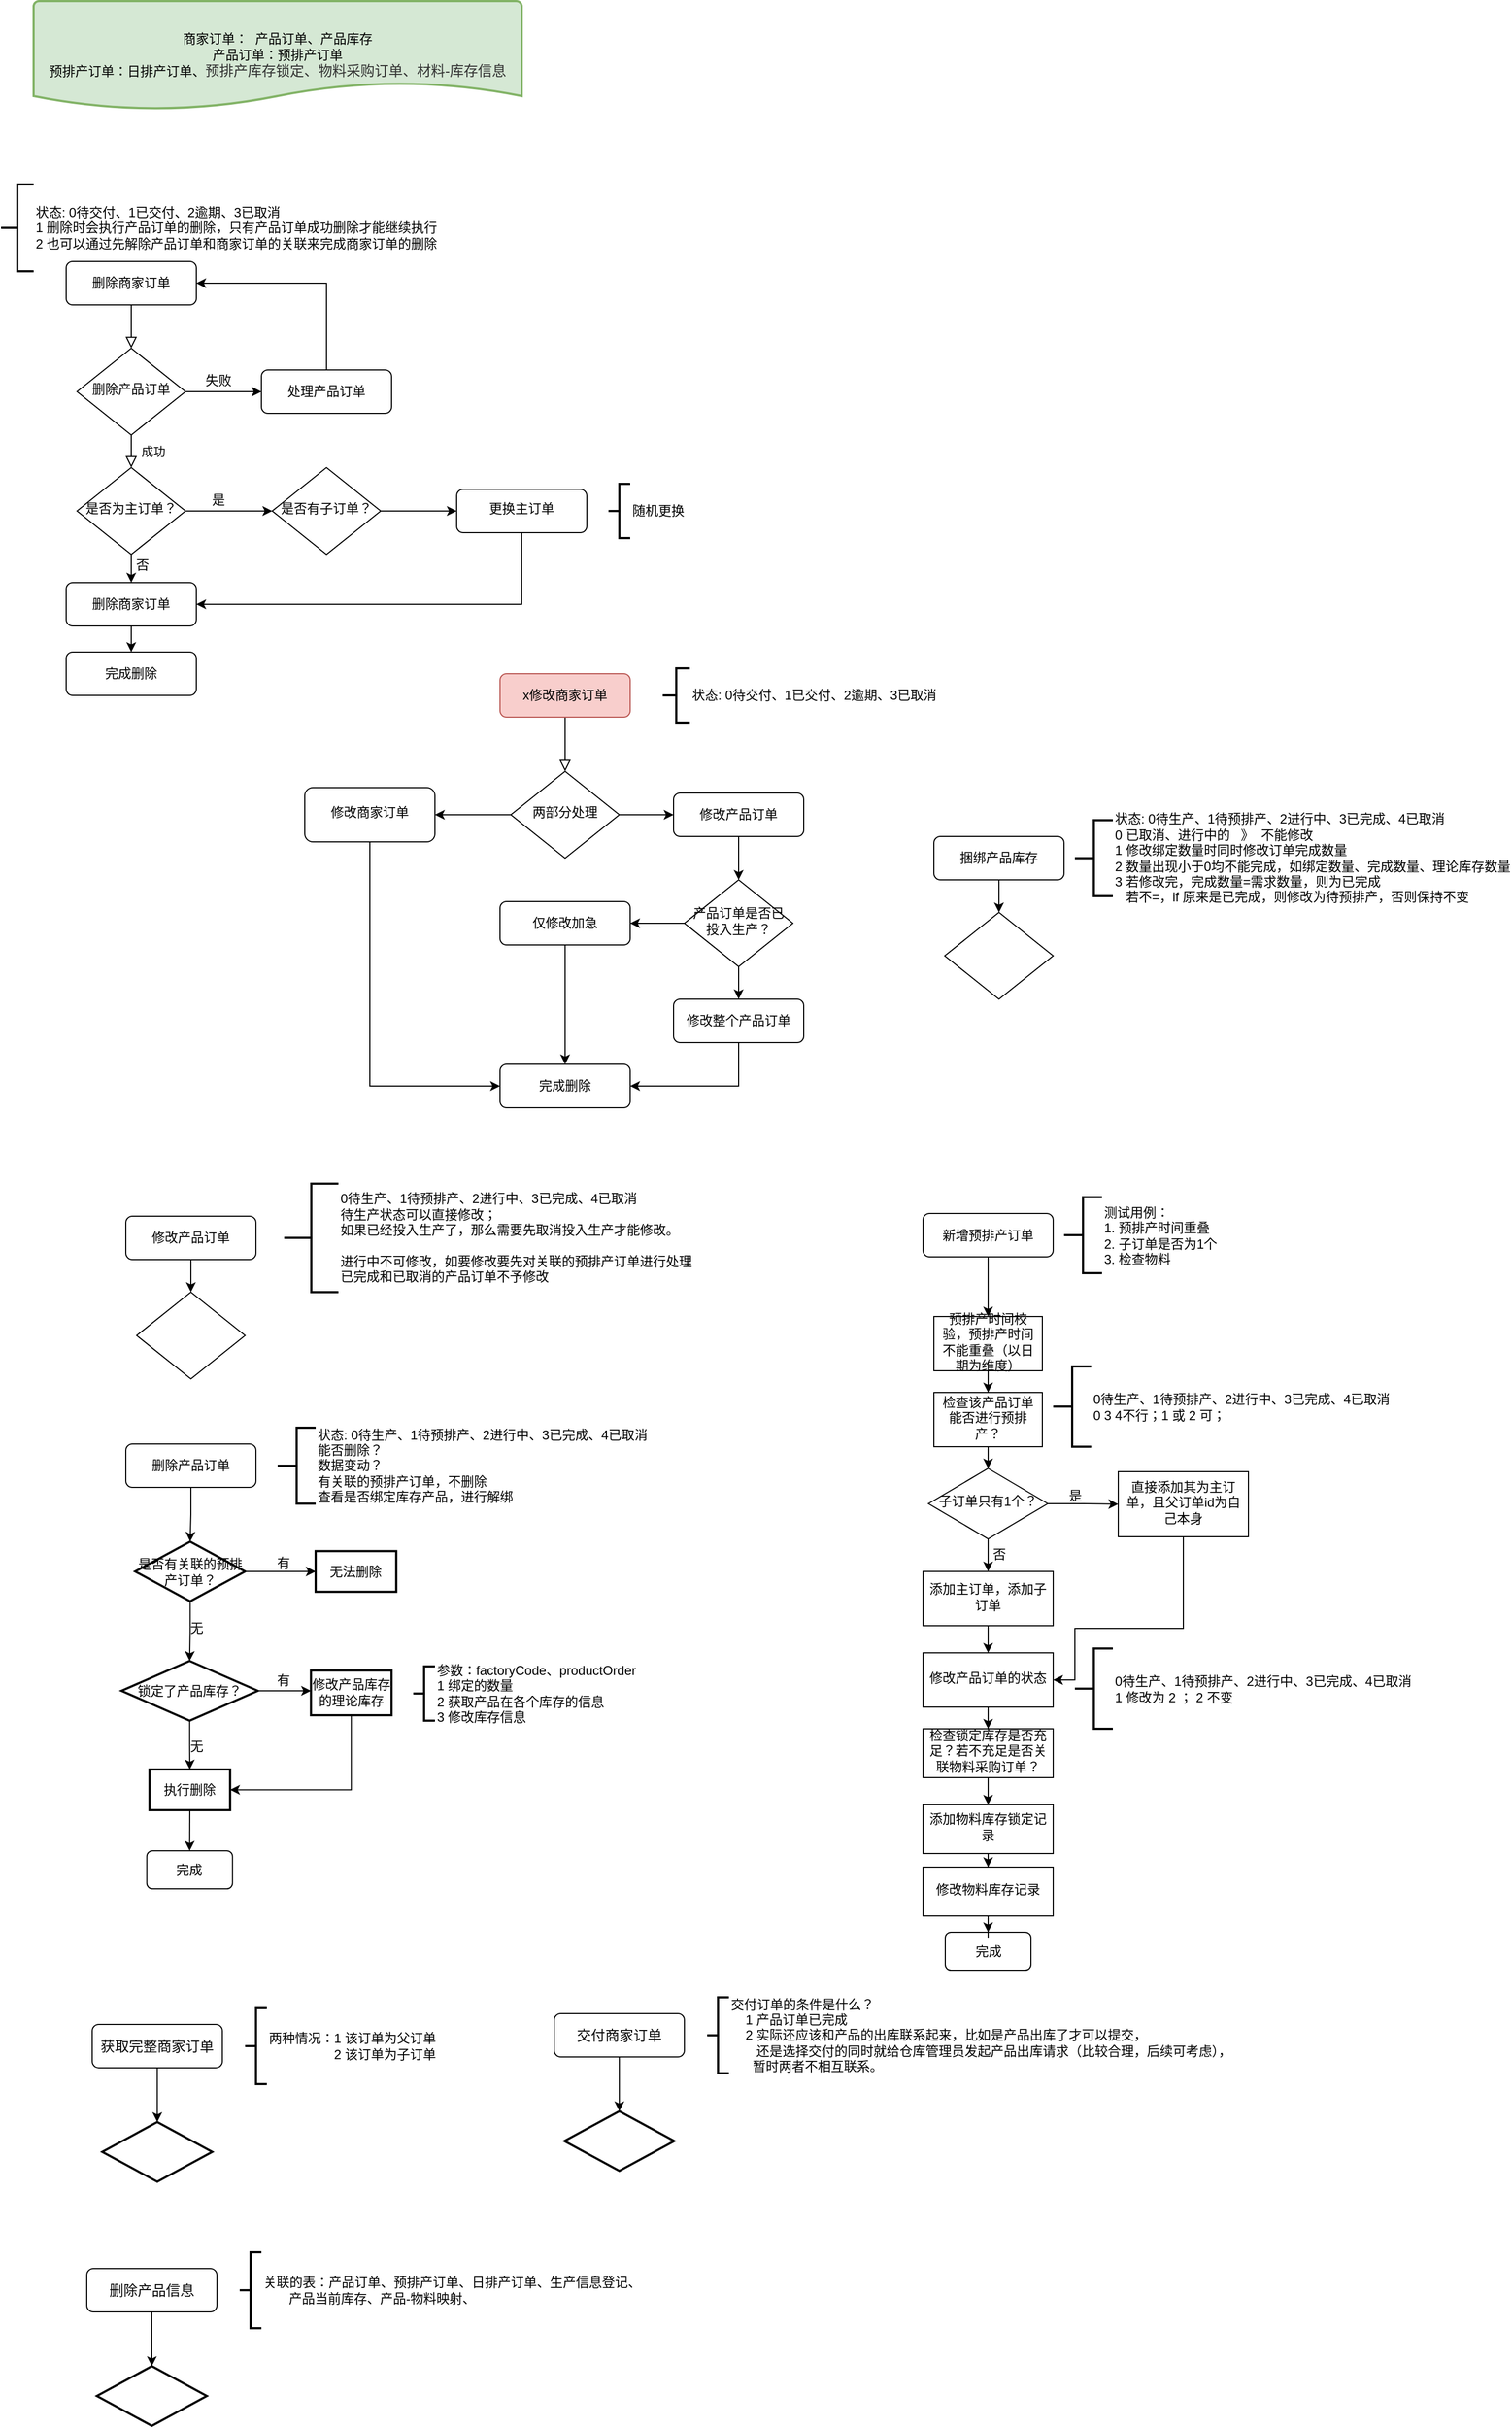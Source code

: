 <mxfile version="17.2.4" type="github">
  <diagram id="C5RBs43oDa-KdzZeNtuy" name="Page-1">
    <mxGraphModel dx="494" dy="1429" grid="1" gridSize="10" guides="1" tooltips="1" connect="1" arrows="1" fold="1" page="1" pageScale="1" pageWidth="827" pageHeight="1169" math="0" shadow="0">
      <root>
        <mxCell id="WIyWlLk6GJQsqaUBKTNV-0" />
        <mxCell id="WIyWlLk6GJQsqaUBKTNV-1" parent="WIyWlLk6GJQsqaUBKTNV-0" />
        <mxCell id="WIyWlLk6GJQsqaUBKTNV-2" value="" style="rounded=0;html=1;jettySize=auto;orthogonalLoop=1;fontSize=11;endArrow=block;endFill=0;endSize=8;strokeWidth=1;shadow=0;labelBackgroundColor=none;edgeStyle=orthogonalEdgeStyle;" parent="WIyWlLk6GJQsqaUBKTNV-1" source="WIyWlLk6GJQsqaUBKTNV-3" edge="1">
          <mxGeometry relative="1" as="geometry">
            <mxPoint x="180" y="-800" as="targetPoint" />
          </mxGeometry>
        </mxCell>
        <mxCell id="WIyWlLk6GJQsqaUBKTNV-3" value="删除商家订单" style="rounded=1;whiteSpace=wrap;html=1;fontSize=12;glass=0;strokeWidth=1;shadow=0;" parent="WIyWlLk6GJQsqaUBKTNV-1" vertex="1">
          <mxGeometry x="120" y="-880" width="120" height="40" as="geometry" />
        </mxCell>
        <mxCell id="WIyWlLk6GJQsqaUBKTNV-4" value="成功" style="rounded=0;html=1;jettySize=auto;orthogonalLoop=1;fontSize=11;endArrow=block;endFill=0;endSize=8;strokeWidth=1;shadow=0;labelBackgroundColor=none;edgeStyle=orthogonalEdgeStyle;exitX=0.5;exitY=1;exitDx=0;exitDy=0;" parent="WIyWlLk6GJQsqaUBKTNV-1" source="4a2UcWddZCdq6afZ1OfK-3" edge="1">
          <mxGeometry y="20" relative="1" as="geometry">
            <mxPoint as="offset" />
            <mxPoint x="180" y="-690" as="targetPoint" />
            <mxPoint x="180" y="-740" as="sourcePoint" />
          </mxGeometry>
        </mxCell>
        <mxCell id="4a2UcWddZCdq6afZ1OfK-24" style="edgeStyle=orthogonalEdgeStyle;rounded=0;orthogonalLoop=1;jettySize=auto;html=1;exitX=0.5;exitY=1;exitDx=0;exitDy=0;entryX=0.5;entryY=0;entryDx=0;entryDy=0;" parent="WIyWlLk6GJQsqaUBKTNV-1" source="WIyWlLk6GJQsqaUBKTNV-11" target="4a2UcWddZCdq6afZ1OfK-23" edge="1">
          <mxGeometry relative="1" as="geometry" />
        </mxCell>
        <mxCell id="WIyWlLk6GJQsqaUBKTNV-11" value="删除商家订单" style="rounded=1;whiteSpace=wrap;html=1;fontSize=12;glass=0;strokeWidth=1;shadow=0;" parent="WIyWlLk6GJQsqaUBKTNV-1" vertex="1">
          <mxGeometry x="120" y="-584" width="120" height="40" as="geometry" />
        </mxCell>
        <mxCell id="bhtRpw5px7U3JFPzSxyA-3" value="商家订单：&amp;nbsp; 产品订单、产品库存&lt;br&gt;产品订单：预排产订单&lt;br&gt;预排产订单：日排产订单、&lt;span style=&quot;color: rgb(50 , 50 , 50) ; font-size: 13px ; background-color: rgba(255 , 255 , 255 , 0.01)&quot;&gt;预排产库存锁定、物料采购订单、&lt;/span&gt;&lt;span style=&quot;color: rgb(50 , 50 , 50) ; font-size: 13px ; background-color: rgba(255 , 255 , 255 , 0.01)&quot;&gt;材料-库存信息&lt;/span&gt;" style="strokeWidth=2;html=1;shape=mxgraph.flowchart.document2;whiteSpace=wrap;size=0.25;fillColor=#d5e8d4;strokeColor=#82b366;" parent="WIyWlLk6GJQsqaUBKTNV-1" vertex="1">
          <mxGeometry x="90" y="-1120" width="450" height="100" as="geometry" />
        </mxCell>
        <mxCell id="e_4AayXEStNU0mehBLRU-0" value="" style="rounded=0;html=1;jettySize=auto;orthogonalLoop=1;fontSize=11;endArrow=block;endFill=0;endSize=8;strokeWidth=1;shadow=0;labelBackgroundColor=none;edgeStyle=orthogonalEdgeStyle;" parent="WIyWlLk6GJQsqaUBKTNV-1" source="e_4AayXEStNU0mehBLRU-1" target="e_4AayXEStNU0mehBLRU-4" edge="1">
          <mxGeometry relative="1" as="geometry" />
        </mxCell>
        <mxCell id="e_4AayXEStNU0mehBLRU-1" value="x修改商家订单" style="rounded=1;whiteSpace=wrap;html=1;fontSize=12;glass=0;strokeWidth=1;shadow=0;fillColor=#f8cecc;strokeColor=#b85450;" parent="WIyWlLk6GJQsqaUBKTNV-1" vertex="1">
          <mxGeometry x="520" y="-500" width="120" height="40" as="geometry" />
        </mxCell>
        <mxCell id="e_4AayXEStNU0mehBLRU-10" value="" style="edgeStyle=orthogonalEdgeStyle;rounded=0;orthogonalLoop=1;jettySize=auto;html=1;" parent="WIyWlLk6GJQsqaUBKTNV-1" source="e_4AayXEStNU0mehBLRU-4" target="e_4AayXEStNU0mehBLRU-9" edge="1">
          <mxGeometry relative="1" as="geometry" />
        </mxCell>
        <mxCell id="e_4AayXEStNU0mehBLRU-11" value="" style="edgeStyle=orthogonalEdgeStyle;rounded=0;orthogonalLoop=1;jettySize=auto;html=1;" parent="WIyWlLk6GJQsqaUBKTNV-1" source="e_4AayXEStNU0mehBLRU-4" target="e_4AayXEStNU0mehBLRU-6" edge="1">
          <mxGeometry relative="1" as="geometry" />
        </mxCell>
        <mxCell id="e_4AayXEStNU0mehBLRU-4" value="两部分处理" style="rhombus;whiteSpace=wrap;html=1;shadow=0;fontFamily=Helvetica;fontSize=12;align=center;strokeWidth=1;spacing=6;spacingTop=-4;" parent="WIyWlLk6GJQsqaUBKTNV-1" vertex="1">
          <mxGeometry x="530" y="-410" width="100" height="80" as="geometry" />
        </mxCell>
        <mxCell id="e_4AayXEStNU0mehBLRU-18" style="edgeStyle=orthogonalEdgeStyle;rounded=0;orthogonalLoop=1;jettySize=auto;html=1;entryX=0.5;entryY=0;entryDx=0;entryDy=0;" parent="WIyWlLk6GJQsqaUBKTNV-1" source="e_4AayXEStNU0mehBLRU-6" target="e_4AayXEStNU0mehBLRU-15" edge="1">
          <mxGeometry relative="1" as="geometry" />
        </mxCell>
        <mxCell id="e_4AayXEStNU0mehBLRU-6" value="修改产品订单" style="rounded=1;whiteSpace=wrap;html=1;fontSize=12;glass=0;strokeWidth=1;shadow=0;" parent="WIyWlLk6GJQsqaUBKTNV-1" vertex="1">
          <mxGeometry x="680" y="-390" width="120" height="40" as="geometry" />
        </mxCell>
        <mxCell id="e_4AayXEStNU0mehBLRU-7" value="完成删除" style="rounded=1;whiteSpace=wrap;html=1;fontSize=12;glass=0;strokeWidth=1;shadow=0;" parent="WIyWlLk6GJQsqaUBKTNV-1" vertex="1">
          <mxGeometry x="520" y="-140" width="120" height="40" as="geometry" />
        </mxCell>
        <mxCell id="e_4AayXEStNU0mehBLRU-28" style="edgeStyle=orthogonalEdgeStyle;rounded=0;orthogonalLoop=1;jettySize=auto;html=1;entryX=0;entryY=0.5;entryDx=0;entryDy=0;" parent="WIyWlLk6GJQsqaUBKTNV-1" source="e_4AayXEStNU0mehBLRU-9" target="e_4AayXEStNU0mehBLRU-7" edge="1">
          <mxGeometry relative="1" as="geometry">
            <mxPoint x="580" y="-180" as="targetPoint" />
            <Array as="points">
              <mxPoint x="400" y="-120" />
            </Array>
          </mxGeometry>
        </mxCell>
        <mxCell id="e_4AayXEStNU0mehBLRU-9" value="修改商家订单" style="rounded=1;whiteSpace=wrap;html=1;shadow=0;strokeWidth=1;spacing=6;spacingTop=-4;" parent="WIyWlLk6GJQsqaUBKTNV-1" vertex="1">
          <mxGeometry x="340" y="-395" width="120" height="50" as="geometry" />
        </mxCell>
        <mxCell id="e_4AayXEStNU0mehBLRU-23" value="" style="edgeStyle=orthogonalEdgeStyle;rounded=0;orthogonalLoop=1;jettySize=auto;html=1;" parent="WIyWlLk6GJQsqaUBKTNV-1" source="e_4AayXEStNU0mehBLRU-15" target="e_4AayXEStNU0mehBLRU-22" edge="1">
          <mxGeometry relative="1" as="geometry" />
        </mxCell>
        <mxCell id="e_4AayXEStNU0mehBLRU-25" value="" style="edgeStyle=orthogonalEdgeStyle;rounded=0;orthogonalLoop=1;jettySize=auto;html=1;" parent="WIyWlLk6GJQsqaUBKTNV-1" source="e_4AayXEStNU0mehBLRU-15" target="e_4AayXEStNU0mehBLRU-24" edge="1">
          <mxGeometry relative="1" as="geometry" />
        </mxCell>
        <mxCell id="e_4AayXEStNU0mehBLRU-15" value="产品订单是否已投入生产？" style="rhombus;whiteSpace=wrap;html=1;shadow=0;fontFamily=Helvetica;fontSize=12;align=center;strokeWidth=1;spacing=6;spacingTop=-4;" parent="WIyWlLk6GJQsqaUBKTNV-1" vertex="1">
          <mxGeometry x="690" y="-310" width="100" height="80" as="geometry" />
        </mxCell>
        <mxCell id="e_4AayXEStNU0mehBLRU-26" style="edgeStyle=orthogonalEdgeStyle;rounded=0;orthogonalLoop=1;jettySize=auto;html=1;" parent="WIyWlLk6GJQsqaUBKTNV-1" source="e_4AayXEStNU0mehBLRU-22" target="e_4AayXEStNU0mehBLRU-7" edge="1">
          <mxGeometry relative="1" as="geometry" />
        </mxCell>
        <mxCell id="e_4AayXEStNU0mehBLRU-22" value="仅修改加急" style="rounded=1;whiteSpace=wrap;html=1;fontSize=12;glass=0;strokeWidth=1;shadow=0;" parent="WIyWlLk6GJQsqaUBKTNV-1" vertex="1">
          <mxGeometry x="520" y="-290" width="120" height="40" as="geometry" />
        </mxCell>
        <mxCell id="e_4AayXEStNU0mehBLRU-30" style="edgeStyle=orthogonalEdgeStyle;rounded=0;orthogonalLoop=1;jettySize=auto;html=1;exitX=0.5;exitY=1;exitDx=0;exitDy=0;entryX=1;entryY=0.5;entryDx=0;entryDy=0;" parent="WIyWlLk6GJQsqaUBKTNV-1" source="e_4AayXEStNU0mehBLRU-24" target="e_4AayXEStNU0mehBLRU-7" edge="1">
          <mxGeometry relative="1" as="geometry" />
        </mxCell>
        <mxCell id="e_4AayXEStNU0mehBLRU-24" value="修改整个产品订单" style="rounded=1;whiteSpace=wrap;html=1;fontSize=12;glass=0;strokeWidth=1;shadow=0;" parent="WIyWlLk6GJQsqaUBKTNV-1" vertex="1">
          <mxGeometry x="680" y="-200" width="120" height="40" as="geometry" />
        </mxCell>
        <mxCell id="5FaI2_AjHvMNQ4dwPlwW-2" value="" style="edgeStyle=orthogonalEdgeStyle;rounded=0;orthogonalLoop=1;jettySize=auto;html=1;entryX=0.5;entryY=0;entryDx=0;entryDy=0;" parent="WIyWlLk6GJQsqaUBKTNV-1" source="5FaI2_AjHvMNQ4dwPlwW-0" target="5FaI2_AjHvMNQ4dwPlwW-3" edge="1">
          <mxGeometry relative="1" as="geometry">
            <mxPoint x="235" y="100" as="targetPoint" />
          </mxGeometry>
        </mxCell>
        <mxCell id="5FaI2_AjHvMNQ4dwPlwW-0" value="修改产品订单" style="rounded=1;whiteSpace=wrap;html=1;fontSize=12;glass=0;strokeWidth=1;shadow=0;" parent="WIyWlLk6GJQsqaUBKTNV-1" vertex="1">
          <mxGeometry x="175" width="120" height="40" as="geometry" />
        </mxCell>
        <mxCell id="5FaI2_AjHvMNQ4dwPlwW-3" value="" style="rhombus;whiteSpace=wrap;html=1;shadow=0;fontFamily=Helvetica;fontSize=12;align=center;strokeWidth=1;spacing=6;spacingTop=-4;" parent="WIyWlLk6GJQsqaUBKTNV-1" vertex="1">
          <mxGeometry x="185" y="70" width="100" height="80" as="geometry" />
        </mxCell>
        <mxCell id="5FaI2_AjHvMNQ4dwPlwW-4" value="0待生产、1待预排产、2进行中、3已完成、4已取消&lt;br&gt;待生产状态可以直接修改；&lt;br&gt;如果已经投入生产了，那么需要先取消投入生产才能修改。&lt;br&gt;&lt;br&gt;进行中不可修改，如要修改要先对关联的预排产订单进行处理&lt;br&gt;已完成和已取消的产品订单不予修改" style="strokeWidth=2;html=1;shape=mxgraph.flowchart.annotation_2;align=left;labelPosition=right;pointerEvents=1;" parent="WIyWlLk6GJQsqaUBKTNV-1" vertex="1">
          <mxGeometry x="321" y="-30" width="50" height="100" as="geometry" />
        </mxCell>
        <mxCell id="pQeIfIIc8u159uHe44wj-2" value="" style="edgeStyle=orthogonalEdgeStyle;rounded=0;orthogonalLoop=1;jettySize=auto;html=1;entryX=0.5;entryY=0;entryDx=0;entryDy=0;entryPerimeter=0;" parent="WIyWlLk6GJQsqaUBKTNV-1" source="pQeIfIIc8u159uHe44wj-0" target="aEkvOeW4faOl13TZnr5s-8" edge="1">
          <mxGeometry relative="1" as="geometry">
            <mxPoint x="235" y="290" as="targetPoint" />
          </mxGeometry>
        </mxCell>
        <mxCell id="pQeIfIIc8u159uHe44wj-0" value="删除产品订单" style="rounded=1;whiteSpace=wrap;html=1;fontSize=12;glass=0;strokeWidth=1;shadow=0;" parent="WIyWlLk6GJQsqaUBKTNV-1" vertex="1">
          <mxGeometry x="175" y="210" width="120" height="40" as="geometry" />
        </mxCell>
        <mxCell id="pQeIfIIc8u159uHe44wj-3" value="状态: 0待生产、1待预排产、2进行中、3已完成、4已取消&lt;br&gt;能否删除？&lt;br&gt;数据变动？&lt;br&gt;有关联的预排产订单，不删除&lt;br&gt;查看是否绑定库存产品，进行解绑" style="strokeWidth=2;html=1;shape=mxgraph.flowchart.annotation_2;align=left;labelPosition=right;pointerEvents=1;" parent="WIyWlLk6GJQsqaUBKTNV-1" vertex="1">
          <mxGeometry x="315" y="195" width="35" height="70" as="geometry" />
        </mxCell>
        <mxCell id="4a2UcWddZCdq6afZ1OfK-0" value="状态: 0待交付、1已交付、2逾期、3已取消" style="strokeWidth=2;html=1;shape=mxgraph.flowchart.annotation_2;align=left;labelPosition=right;pointerEvents=1;" parent="WIyWlLk6GJQsqaUBKTNV-1" vertex="1">
          <mxGeometry x="670" y="-505" width="25" height="50" as="geometry" />
        </mxCell>
        <mxCell id="4a2UcWddZCdq6afZ1OfK-1" value="状态: 0待交付、1已交付、2逾期、3已取消&lt;br&gt;1 删除时会执行产品订单的删除，只有产品订单成功删除才能继续执行&lt;br&gt;2 也可以通过先解除产品订单和商家订单的关联来完成商家订单的删除" style="strokeWidth=2;html=1;shape=mxgraph.flowchart.annotation_2;align=left;labelPosition=right;pointerEvents=1;" parent="WIyWlLk6GJQsqaUBKTNV-1" vertex="1">
          <mxGeometry x="60" y="-951" width="30" height="80" as="geometry" />
        </mxCell>
        <mxCell id="4a2UcWddZCdq6afZ1OfK-6" value="" style="edgeStyle=orthogonalEdgeStyle;rounded=0;orthogonalLoop=1;jettySize=auto;html=1;" parent="WIyWlLk6GJQsqaUBKTNV-1" source="4a2UcWddZCdq6afZ1OfK-3" edge="1">
          <mxGeometry relative="1" as="geometry">
            <mxPoint x="300" y="-760" as="targetPoint" />
          </mxGeometry>
        </mxCell>
        <mxCell id="4a2UcWddZCdq6afZ1OfK-3" value="删除产品订单" style="rhombus;whiteSpace=wrap;html=1;shadow=0;fontFamily=Helvetica;fontSize=12;align=center;strokeWidth=1;spacing=6;spacingTop=-4;" parent="WIyWlLk6GJQsqaUBKTNV-1" vertex="1">
          <mxGeometry x="130" y="-800" width="100" height="80" as="geometry" />
        </mxCell>
        <mxCell id="4a2UcWddZCdq6afZ1OfK-8" value="失败" style="text;html=1;align=center;verticalAlign=middle;resizable=0;points=[];autosize=1;strokeColor=none;fillColor=none;" parent="WIyWlLk6GJQsqaUBKTNV-1" vertex="1">
          <mxGeometry x="240" y="-780" width="40" height="20" as="geometry" />
        </mxCell>
        <mxCell id="4a2UcWddZCdq6afZ1OfK-11" style="edgeStyle=orthogonalEdgeStyle;rounded=0;orthogonalLoop=1;jettySize=auto;html=1;exitX=0.5;exitY=0;exitDx=0;exitDy=0;entryX=1;entryY=0.5;entryDx=0;entryDy=0;" parent="WIyWlLk6GJQsqaUBKTNV-1" source="4a2UcWddZCdq6afZ1OfK-10" target="WIyWlLk6GJQsqaUBKTNV-3" edge="1">
          <mxGeometry relative="1" as="geometry" />
        </mxCell>
        <mxCell id="4a2UcWddZCdq6afZ1OfK-10" value="处理产品订单" style="rounded=1;whiteSpace=wrap;html=1;fontSize=12;glass=0;strokeWidth=1;shadow=0;" parent="WIyWlLk6GJQsqaUBKTNV-1" vertex="1">
          <mxGeometry x="300" y="-780" width="120" height="40" as="geometry" />
        </mxCell>
        <mxCell id="4a2UcWddZCdq6afZ1OfK-15" value="" style="edgeStyle=orthogonalEdgeStyle;rounded=0;orthogonalLoop=1;jettySize=auto;html=1;" parent="WIyWlLk6GJQsqaUBKTNV-1" source="4a2UcWddZCdq6afZ1OfK-13" target="4a2UcWddZCdq6afZ1OfK-14" edge="1">
          <mxGeometry relative="1" as="geometry" />
        </mxCell>
        <mxCell id="4a2UcWddZCdq6afZ1OfK-19" style="edgeStyle=orthogonalEdgeStyle;rounded=0;orthogonalLoop=1;jettySize=auto;html=1;exitX=0.5;exitY=1;exitDx=0;exitDy=0;entryX=0.5;entryY=0;entryDx=0;entryDy=0;" parent="WIyWlLk6GJQsqaUBKTNV-1" source="4a2UcWddZCdq6afZ1OfK-13" target="WIyWlLk6GJQsqaUBKTNV-11" edge="1">
          <mxGeometry relative="1" as="geometry" />
        </mxCell>
        <mxCell id="4a2UcWddZCdq6afZ1OfK-13" value="是否为主订单？" style="rhombus;whiteSpace=wrap;html=1;shadow=0;fontFamily=Helvetica;fontSize=12;align=center;strokeWidth=1;spacing=6;spacingTop=-4;" parent="WIyWlLk6GJQsqaUBKTNV-1" vertex="1">
          <mxGeometry x="130" y="-690" width="100" height="80" as="geometry" />
        </mxCell>
        <mxCell id="4a2UcWddZCdq6afZ1OfK-17" value="" style="edgeStyle=orthogonalEdgeStyle;rounded=0;orthogonalLoop=1;jettySize=auto;html=1;" parent="WIyWlLk6GJQsqaUBKTNV-1" source="4a2UcWddZCdq6afZ1OfK-14" target="4a2UcWddZCdq6afZ1OfK-16" edge="1">
          <mxGeometry relative="1" as="geometry" />
        </mxCell>
        <mxCell id="4a2UcWddZCdq6afZ1OfK-14" value="是否有子订单？" style="rhombus;whiteSpace=wrap;html=1;shadow=0;fontFamily=Helvetica;fontSize=12;align=center;strokeWidth=1;spacing=6;spacingTop=-4;" parent="WIyWlLk6GJQsqaUBKTNV-1" vertex="1">
          <mxGeometry x="310" y="-690" width="100" height="80" as="geometry" />
        </mxCell>
        <mxCell id="4a2UcWddZCdq6afZ1OfK-18" style="edgeStyle=orthogonalEdgeStyle;rounded=0;orthogonalLoop=1;jettySize=auto;html=1;exitX=0.5;exitY=1;exitDx=0;exitDy=0;entryX=1;entryY=0.5;entryDx=0;entryDy=0;" parent="WIyWlLk6GJQsqaUBKTNV-1" source="4a2UcWddZCdq6afZ1OfK-16" target="WIyWlLk6GJQsqaUBKTNV-11" edge="1">
          <mxGeometry relative="1" as="geometry" />
        </mxCell>
        <mxCell id="4a2UcWddZCdq6afZ1OfK-16" value="更换主订单" style="rounded=1;whiteSpace=wrap;html=1;shadow=0;strokeWidth=1;spacing=6;spacingTop=-4;" parent="WIyWlLk6GJQsqaUBKTNV-1" vertex="1">
          <mxGeometry x="480" y="-670" width="120" height="40" as="geometry" />
        </mxCell>
        <mxCell id="4a2UcWddZCdq6afZ1OfK-20" value="是" style="text;html=1;align=center;verticalAlign=middle;resizable=0;points=[];autosize=1;strokeColor=none;fillColor=none;" parent="WIyWlLk6GJQsqaUBKTNV-1" vertex="1">
          <mxGeometry x="245" y="-670" width="30" height="20" as="geometry" />
        </mxCell>
        <mxCell id="4a2UcWddZCdq6afZ1OfK-21" value="否" style="text;html=1;align=center;verticalAlign=middle;resizable=0;points=[];autosize=1;strokeColor=none;fillColor=none;" parent="WIyWlLk6GJQsqaUBKTNV-1" vertex="1">
          <mxGeometry x="175" y="-610" width="30" height="20" as="geometry" />
        </mxCell>
        <mxCell id="4a2UcWddZCdq6afZ1OfK-22" value="随机更换" style="strokeWidth=2;html=1;shape=mxgraph.flowchart.annotation_2;align=left;labelPosition=right;pointerEvents=1;" parent="WIyWlLk6GJQsqaUBKTNV-1" vertex="1">
          <mxGeometry x="620" y="-675" width="20" height="50" as="geometry" />
        </mxCell>
        <mxCell id="4a2UcWddZCdq6afZ1OfK-23" value="完成删除" style="rounded=1;whiteSpace=wrap;html=1;fontSize=12;glass=0;strokeWidth=1;shadow=0;" parent="WIyWlLk6GJQsqaUBKTNV-1" vertex="1">
          <mxGeometry x="120" y="-520" width="120" height="40" as="geometry" />
        </mxCell>
        <mxCell id="kFkNLrGMtYoIQTWupjp3-0" value="" style="edgeStyle=orthogonalEdgeStyle;rounded=0;orthogonalLoop=1;jettySize=auto;html=1;" parent="WIyWlLk6GJQsqaUBKTNV-1" source="kFkNLrGMtYoIQTWupjp3-1" target="kFkNLrGMtYoIQTWupjp3-4" edge="1">
          <mxGeometry relative="1" as="geometry">
            <mxPoint x="204" y="825" as="targetPoint" />
          </mxGeometry>
        </mxCell>
        <mxCell id="kFkNLrGMtYoIQTWupjp3-1" value="&lt;pre style=&quot;background-color: rgb(255 , 255 , 255)&quot;&gt;&lt;font face=&quot;宋体, monospace&quot;&gt;&lt;font color=&quot;#080808&quot;&gt;&lt;span style=&quot;font-size: 9.8pt&quot;&gt;获取完整商家订单&lt;/span&gt;&lt;/font&gt;&lt;/font&gt;&lt;/pre&gt;" style="rounded=1;whiteSpace=wrap;html=1;fontSize=12;glass=0;strokeWidth=1;shadow=0;" parent="WIyWlLk6GJQsqaUBKTNV-1" vertex="1">
          <mxGeometry x="144" y="745" width="120" height="40" as="geometry" />
        </mxCell>
        <mxCell id="kFkNLrGMtYoIQTWupjp3-3" value="两种情况：1 该订单为父订单&lt;br&gt;&amp;nbsp; &amp;nbsp; &amp;nbsp; &amp;nbsp; &amp;nbsp; &amp;nbsp; &amp;nbsp; &amp;nbsp; &amp;nbsp; 2 该订单为子订单" style="strokeWidth=2;html=1;shape=mxgraph.flowchart.annotation_2;align=left;labelPosition=right;pointerEvents=1;" parent="WIyWlLk6GJQsqaUBKTNV-1" vertex="1">
          <mxGeometry x="285" y="730" width="20" height="70" as="geometry" />
        </mxCell>
        <mxCell id="kFkNLrGMtYoIQTWupjp3-4" value="" style="strokeWidth=2;html=1;shape=mxgraph.flowchart.decision;whiteSpace=wrap;" parent="WIyWlLk6GJQsqaUBKTNV-1" vertex="1">
          <mxGeometry x="153.31" y="835" width="101.38" height="55" as="geometry" />
        </mxCell>
        <mxCell id="kFkNLrGMtYoIQTWupjp3-6" value="" style="edgeStyle=orthogonalEdgeStyle;rounded=0;orthogonalLoop=1;jettySize=auto;html=1;" parent="WIyWlLk6GJQsqaUBKTNV-1" source="kFkNLrGMtYoIQTWupjp3-7" target="kFkNLrGMtYoIQTWupjp3-9" edge="1">
          <mxGeometry relative="1" as="geometry">
            <mxPoint x="630" y="815" as="targetPoint" />
          </mxGeometry>
        </mxCell>
        <mxCell id="kFkNLrGMtYoIQTWupjp3-7" value="&lt;pre style=&quot;background-color: rgb(255 , 255 , 255)&quot;&gt;&lt;font face=&quot;宋体, monospace&quot;&gt;&lt;font color=&quot;#080808&quot;&gt;&lt;span style=&quot;font-size: 9.8pt&quot;&gt;交付商家订单&lt;/span&gt;&lt;/font&gt;&lt;/font&gt;&lt;/pre&gt;" style="rounded=1;whiteSpace=wrap;html=1;fontSize=12;glass=0;strokeWidth=1;shadow=0;" parent="WIyWlLk6GJQsqaUBKTNV-1" vertex="1">
          <mxGeometry x="570" y="735" width="120" height="40" as="geometry" />
        </mxCell>
        <mxCell id="kFkNLrGMtYoIQTWupjp3-8" value="交付订单的条件是什么？&lt;br&gt;&amp;nbsp; &amp;nbsp; 1 产品订单已完成&lt;br&gt;&amp;nbsp; &amp;nbsp; 2 实际还应该和产品的出库联系起来，比如是产品出库了才可以提交，&lt;br&gt;&amp;nbsp; &amp;nbsp; &amp;nbsp; &amp;nbsp;还是选择交付的同时就给仓库管理员发起产品出库请求（比较合理，后续可考虑），&lt;br&gt;&amp;nbsp; &amp;nbsp; &amp;nbsp; 暂时两者不相互联系。" style="strokeWidth=2;html=1;shape=mxgraph.flowchart.annotation_2;align=left;labelPosition=right;pointerEvents=1;" parent="WIyWlLk6GJQsqaUBKTNV-1" vertex="1">
          <mxGeometry x="711" y="720" width="20" height="70" as="geometry" />
        </mxCell>
        <mxCell id="kFkNLrGMtYoIQTWupjp3-9" value="" style="strokeWidth=2;html=1;shape=mxgraph.flowchart.decision;whiteSpace=wrap;" parent="WIyWlLk6GJQsqaUBKTNV-1" vertex="1">
          <mxGeometry x="579.31" y="825" width="101.38" height="55" as="geometry" />
        </mxCell>
        <mxCell id="aEkvOeW4faOl13TZnr5s-0" value="" style="edgeStyle=orthogonalEdgeStyle;rounded=0;orthogonalLoop=1;jettySize=auto;html=1;" parent="WIyWlLk6GJQsqaUBKTNV-1" source="aEkvOeW4faOl13TZnr5s-1" target="aEkvOeW4faOl13TZnr5s-3" edge="1">
          <mxGeometry relative="1" as="geometry">
            <mxPoint x="199" y="1050" as="targetPoint" />
          </mxGeometry>
        </mxCell>
        <mxCell id="aEkvOeW4faOl13TZnr5s-1" value="&lt;pre style=&quot;background-color: rgb(255 , 255 , 255)&quot;&gt;&lt;font face=&quot;宋体, monospace&quot;&gt;&lt;font color=&quot;#080808&quot;&gt;&lt;span style=&quot;font-size: 9.8pt&quot;&gt;删除产品信息&lt;/span&gt;&lt;/font&gt;&lt;/font&gt;&lt;/pre&gt;" style="rounded=1;whiteSpace=wrap;html=1;fontSize=12;glass=0;strokeWidth=1;shadow=0;" parent="WIyWlLk6GJQsqaUBKTNV-1" vertex="1">
          <mxGeometry x="139" y="970" width="120" height="40" as="geometry" />
        </mxCell>
        <mxCell id="aEkvOeW4faOl13TZnr5s-2" value="关联的表：产品订单、预排产订单、日排产订单、生产信息登记、&lt;br&gt;&amp;nbsp; &amp;nbsp; &amp;nbsp; &amp;nbsp;产品当前库存、产品-物料映射、" style="strokeWidth=2;html=1;shape=mxgraph.flowchart.annotation_2;align=left;labelPosition=right;pointerEvents=1;" parent="WIyWlLk6GJQsqaUBKTNV-1" vertex="1">
          <mxGeometry x="280" y="955" width="20" height="70" as="geometry" />
        </mxCell>
        <mxCell id="aEkvOeW4faOl13TZnr5s-3" value="" style="strokeWidth=2;html=1;shape=mxgraph.flowchart.decision;whiteSpace=wrap;" parent="WIyWlLk6GJQsqaUBKTNV-1" vertex="1">
          <mxGeometry x="148.31" y="1060" width="101.38" height="55" as="geometry" />
        </mxCell>
        <mxCell id="aEkvOeW4faOl13TZnr5s-10" value="" style="edgeStyle=orthogonalEdgeStyle;rounded=0;orthogonalLoop=1;jettySize=auto;html=1;" parent="WIyWlLk6GJQsqaUBKTNV-1" source="aEkvOeW4faOl13TZnr5s-8" target="aEkvOeW4faOl13TZnr5s-9" edge="1">
          <mxGeometry relative="1" as="geometry" />
        </mxCell>
        <mxCell id="aEkvOeW4faOl13TZnr5s-15" value="" style="edgeStyle=orthogonalEdgeStyle;rounded=0;orthogonalLoop=1;jettySize=auto;html=1;entryX=0.5;entryY=0;entryDx=0;entryDy=0;entryPerimeter=0;" parent="WIyWlLk6GJQsqaUBKTNV-1" source="aEkvOeW4faOl13TZnr5s-8" target="aEkvOeW4faOl13TZnr5s-16" edge="1">
          <mxGeometry relative="1" as="geometry">
            <mxPoint x="234.31" y="432.5" as="targetPoint" />
          </mxGeometry>
        </mxCell>
        <mxCell id="aEkvOeW4faOl13TZnr5s-8" value="是否有关联的预排产订单？" style="strokeWidth=2;html=1;shape=mxgraph.flowchart.decision;whiteSpace=wrap;" parent="WIyWlLk6GJQsqaUBKTNV-1" vertex="1">
          <mxGeometry x="183.62" y="300" width="101.38" height="55" as="geometry" />
        </mxCell>
        <mxCell id="aEkvOeW4faOl13TZnr5s-9" value="无法删除" style="whiteSpace=wrap;html=1;strokeWidth=2;" parent="WIyWlLk6GJQsqaUBKTNV-1" vertex="1">
          <mxGeometry x="350" y="308.75" width="74.31" height="37.5" as="geometry" />
        </mxCell>
        <mxCell id="aEkvOeW4faOl13TZnr5s-13" value="有" style="text;html=1;align=center;verticalAlign=middle;resizable=0;points=[];autosize=1;strokeColor=none;fillColor=none;" parent="WIyWlLk6GJQsqaUBKTNV-1" vertex="1">
          <mxGeometry x="305" y="310" width="30" height="20" as="geometry" />
        </mxCell>
        <mxCell id="aEkvOeW4faOl13TZnr5s-19" value="" style="edgeStyle=orthogonalEdgeStyle;rounded=0;orthogonalLoop=1;jettySize=auto;html=1;entryX=0.5;entryY=0;entryDx=0;entryDy=0;" parent="WIyWlLk6GJQsqaUBKTNV-1" source="aEkvOeW4faOl13TZnr5s-16" target="aEkvOeW4faOl13TZnr5s-20" edge="1">
          <mxGeometry relative="1" as="geometry">
            <mxPoint x="233.034" y="520" as="targetPoint" />
          </mxGeometry>
        </mxCell>
        <mxCell id="aEkvOeW4faOl13TZnr5s-24" value="" style="edgeStyle=orthogonalEdgeStyle;rounded=0;orthogonalLoop=1;jettySize=auto;html=1;" parent="WIyWlLk6GJQsqaUBKTNV-1" source="aEkvOeW4faOl13TZnr5s-16" target="aEkvOeW4faOl13TZnr5s-25" edge="1">
          <mxGeometry relative="1" as="geometry">
            <Array as="points">
              <mxPoint x="317" y="438" />
              <mxPoint x="336" y="438" />
            </Array>
          </mxGeometry>
        </mxCell>
        <mxCell id="aEkvOeW4faOl13TZnr5s-16" value="锁定了产品库存？" style="strokeWidth=2;html=1;shape=mxgraph.flowchart.decision;whiteSpace=wrap;" parent="WIyWlLk6GJQsqaUBKTNV-1" vertex="1">
          <mxGeometry x="171" y="410" width="125.69" height="55" as="geometry" />
        </mxCell>
        <mxCell id="aEkvOeW4faOl13TZnr5s-17" value="无" style="text;html=1;align=center;verticalAlign=middle;resizable=0;points=[];autosize=1;strokeColor=none;fillColor=none;" parent="WIyWlLk6GJQsqaUBKTNV-1" vertex="1">
          <mxGeometry x="225" y="370" width="30" height="20" as="geometry" />
        </mxCell>
        <mxCell id="aEkvOeW4faOl13TZnr5s-28" style="edgeStyle=orthogonalEdgeStyle;rounded=0;orthogonalLoop=1;jettySize=auto;html=1;exitX=0.5;exitY=1;exitDx=0;exitDy=0;entryX=0.5;entryY=0;entryDx=0;entryDy=0;" parent="WIyWlLk6GJQsqaUBKTNV-1" source="aEkvOeW4faOl13TZnr5s-20" target="aEkvOeW4faOl13TZnr5s-27" edge="1">
          <mxGeometry relative="1" as="geometry" />
        </mxCell>
        <mxCell id="aEkvOeW4faOl13TZnr5s-20" value="执行删除" style="whiteSpace=wrap;html=1;strokeWidth=2;" parent="WIyWlLk6GJQsqaUBKTNV-1" vertex="1">
          <mxGeometry x="196.85" y="510" width="74.31" height="37.5" as="geometry" />
        </mxCell>
        <mxCell id="aEkvOeW4faOl13TZnr5s-21" value="无" style="text;html=1;align=center;verticalAlign=middle;resizable=0;points=[];autosize=1;strokeColor=none;fillColor=none;" parent="WIyWlLk6GJQsqaUBKTNV-1" vertex="1">
          <mxGeometry x="225" y="479" width="30" height="20" as="geometry" />
        </mxCell>
        <mxCell id="aEkvOeW4faOl13TZnr5s-26" style="edgeStyle=orthogonalEdgeStyle;rounded=0;orthogonalLoop=1;jettySize=auto;html=1;entryX=1;entryY=0.5;entryDx=0;entryDy=0;" parent="WIyWlLk6GJQsqaUBKTNV-1" source="aEkvOeW4faOl13TZnr5s-25" target="aEkvOeW4faOl13TZnr5s-20" edge="1">
          <mxGeometry relative="1" as="geometry">
            <Array as="points">
              <mxPoint x="383" y="529" />
            </Array>
          </mxGeometry>
        </mxCell>
        <mxCell id="aEkvOeW4faOl13TZnr5s-25" value="修改产品库存的理论库存" style="whiteSpace=wrap;html=1;strokeWidth=2;" parent="WIyWlLk6GJQsqaUBKTNV-1" vertex="1">
          <mxGeometry x="345.69" y="418.75" width="74.31" height="41.25" as="geometry" />
        </mxCell>
        <mxCell id="aEkvOeW4faOl13TZnr5s-27" value="完成" style="rounded=1;whiteSpace=wrap;html=1;fontSize=12;glass=0;strokeWidth=1;shadow=0;" parent="WIyWlLk6GJQsqaUBKTNV-1" vertex="1">
          <mxGeometry x="194.35" y="585" width="79" height="35" as="geometry" />
        </mxCell>
        <mxCell id="aEkvOeW4faOl13TZnr5s-29" value="参数：factoryCode、productOrder&lt;br&gt;1 绑定的数量&amp;nbsp;&lt;br&gt;2 获取产品在各个库存的信息&amp;nbsp;&lt;br&gt;3 修改库存信息" style="strokeWidth=2;html=1;shape=mxgraph.flowchart.annotation_2;align=left;labelPosition=right;pointerEvents=1;" parent="WIyWlLk6GJQsqaUBKTNV-1" vertex="1">
          <mxGeometry x="440" y="415" width="20" height="50" as="geometry" />
        </mxCell>
        <mxCell id="aEkvOeW4faOl13TZnr5s-31" value="有" style="text;html=1;align=center;verticalAlign=middle;resizable=0;points=[];autosize=1;strokeColor=none;fillColor=none;" parent="WIyWlLk6GJQsqaUBKTNV-1" vertex="1">
          <mxGeometry x="305" y="418" width="30" height="20" as="geometry" />
        </mxCell>
        <mxCell id="TDych5LNw1u8zWz3pALf-0" value="" style="edgeStyle=orthogonalEdgeStyle;rounded=0;orthogonalLoop=1;jettySize=auto;html=1;entryX=0.5;entryY=0;entryDx=0;entryDy=0;" parent="WIyWlLk6GJQsqaUBKTNV-1" source="TDych5LNw1u8zWz3pALf-1" target="TDych5LNw1u8zWz3pALf-2" edge="1">
          <mxGeometry relative="1" as="geometry">
            <mxPoint x="980" y="-250" as="targetPoint" />
          </mxGeometry>
        </mxCell>
        <mxCell id="TDych5LNw1u8zWz3pALf-1" value="捆绑产品库存" style="rounded=1;whiteSpace=wrap;html=1;fontSize=12;glass=0;strokeWidth=1;shadow=0;" parent="WIyWlLk6GJQsqaUBKTNV-1" vertex="1">
          <mxGeometry x="920" y="-350" width="120" height="40" as="geometry" />
        </mxCell>
        <mxCell id="TDych5LNw1u8zWz3pALf-2" value="" style="rhombus;whiteSpace=wrap;html=1;shadow=0;fontFamily=Helvetica;fontSize=12;align=center;strokeWidth=1;spacing=6;spacingTop=-4;" parent="WIyWlLk6GJQsqaUBKTNV-1" vertex="1">
          <mxGeometry x="930" y="-280" width="100" height="80" as="geometry" />
        </mxCell>
        <mxCell id="TDych5LNw1u8zWz3pALf-3" value="状态: 0待生产、1待预排产、2进行中、3已完成、4已取消&lt;br&gt;0 已取消、进行中的&amp;nbsp; &amp;nbsp;》&amp;nbsp; 不能修改&lt;br&gt;1 修改绑定数量时同时修改订单完成数量&lt;br&gt;2 数量出现小于0均不能完成，如绑定数量、完成数量、理论库存数量&lt;br&gt;3 若修改完，完成数量=需求数量，则为已完成&lt;br&gt;&amp;nbsp; &amp;nbsp;若不=，if 原来是已完成，则修改为待预排产，否则保持不变" style="strokeWidth=2;html=1;shape=mxgraph.flowchart.annotation_2;align=left;labelPosition=right;pointerEvents=1;" parent="WIyWlLk6GJQsqaUBKTNV-1" vertex="1">
          <mxGeometry x="1050" y="-365" width="35" height="70" as="geometry" />
        </mxCell>
        <mxCell id="CBLyNX3aYfMvB8KILK17-9" style="edgeStyle=orthogonalEdgeStyle;rounded=0;orthogonalLoop=1;jettySize=auto;html=1;entryX=0.5;entryY=0;entryDx=0;entryDy=0;" parent="WIyWlLk6GJQsqaUBKTNV-1" source="CBLyNX3aYfMvB8KILK17-1" target="CBLyNX3aYfMvB8KILK17-11" edge="1">
          <mxGeometry relative="1" as="geometry">
            <mxPoint x="970" y="57.5" as="targetPoint" />
          </mxGeometry>
        </mxCell>
        <mxCell id="CBLyNX3aYfMvB8KILK17-1" value="新增预排产订单" style="rounded=1;whiteSpace=wrap;html=1;fontSize=12;glass=0;strokeWidth=1;shadow=0;" parent="WIyWlLk6GJQsqaUBKTNV-1" vertex="1">
          <mxGeometry x="910" y="-2.5" width="120" height="40" as="geometry" />
        </mxCell>
        <mxCell id="CBLyNX3aYfMvB8KILK17-5" value="" style="edgeStyle=orthogonalEdgeStyle;rounded=0;orthogonalLoop=1;jettySize=auto;html=1;" parent="WIyWlLk6GJQsqaUBKTNV-1" source="CBLyNX3aYfMvB8KILK17-2" target="CBLyNX3aYfMvB8KILK17-4" edge="1">
          <mxGeometry relative="1" as="geometry" />
        </mxCell>
        <mxCell id="CBLyNX3aYfMvB8KILK17-14" value="" style="edgeStyle=orthogonalEdgeStyle;rounded=0;orthogonalLoop=1;jettySize=auto;html=1;" parent="WIyWlLk6GJQsqaUBKTNV-1" source="CBLyNX3aYfMvB8KILK17-2" target="CBLyNX3aYfMvB8KILK17-13" edge="1">
          <mxGeometry relative="1" as="geometry" />
        </mxCell>
        <mxCell id="CBLyNX3aYfMvB8KILK17-2" value="子订单只有1个？" style="rhombus;whiteSpace=wrap;html=1;shadow=0;fontFamily=Helvetica;fontSize=12;align=center;strokeWidth=1;spacing=6;spacingTop=-4;" parent="WIyWlLk6GJQsqaUBKTNV-1" vertex="1">
          <mxGeometry x="915" y="232.5" width="110" height="65" as="geometry" />
        </mxCell>
        <mxCell id="CBLyNX3aYfMvB8KILK17-3" value="测试用例：&lt;br&gt;1. 预排产时间重叠&lt;br&gt;2. 子订单是否为1个&lt;br&gt;3. 检查物料" style="strokeWidth=2;html=1;shape=mxgraph.flowchart.annotation_2;align=left;labelPosition=right;pointerEvents=1;" parent="WIyWlLk6GJQsqaUBKTNV-1" vertex="1">
          <mxGeometry x="1040" y="-17.5" width="35" height="70" as="geometry" />
        </mxCell>
        <mxCell id="CBLyNX3aYfMvB8KILK17-18" style="edgeStyle=orthogonalEdgeStyle;rounded=0;orthogonalLoop=1;jettySize=auto;html=1;entryX=1;entryY=0.5;entryDx=0;entryDy=0;" parent="WIyWlLk6GJQsqaUBKTNV-1" source="CBLyNX3aYfMvB8KILK17-4" target="CBLyNX3aYfMvB8KILK17-41" edge="1">
          <mxGeometry relative="1" as="geometry">
            <Array as="points">
              <mxPoint x="1150" y="380" />
              <mxPoint x="1050" y="380" />
              <mxPoint x="1050" y="427" />
            </Array>
          </mxGeometry>
        </mxCell>
        <mxCell id="CBLyNX3aYfMvB8KILK17-4" value="直接添加其为主订单，且父订单id为自己本身" style="whiteSpace=wrap;html=1;shadow=0;strokeWidth=1;spacing=6;spacingTop=-4;" parent="WIyWlLk6GJQsqaUBKTNV-1" vertex="1">
          <mxGeometry x="1090" y="235.5" width="120" height="60" as="geometry" />
        </mxCell>
        <mxCell id="CBLyNX3aYfMvB8KILK17-6" value="是" style="text;html=1;align=center;verticalAlign=middle;resizable=0;points=[];autosize=1;strokeColor=none;fillColor=none;" parent="WIyWlLk6GJQsqaUBKTNV-1" vertex="1">
          <mxGeometry x="1035" y="247.5" width="30" height="20" as="geometry" />
        </mxCell>
        <mxCell id="CBLyNX3aYfMvB8KILK17-35" value="" style="edgeStyle=orthogonalEdgeStyle;rounded=0;orthogonalLoop=1;jettySize=auto;html=1;" parent="WIyWlLk6GJQsqaUBKTNV-1" source="CBLyNX3aYfMvB8KILK17-11" target="CBLyNX3aYfMvB8KILK17-34" edge="1">
          <mxGeometry relative="1" as="geometry" />
        </mxCell>
        <mxCell id="CBLyNX3aYfMvB8KILK17-11" value="&lt;span&gt;预排产时间校验，预排产时间不能重叠（以日期为维度）&lt;/span&gt;" style="whiteSpace=wrap;html=1;shadow=0;strokeWidth=1;spacing=6;spacingTop=-4;" parent="WIyWlLk6GJQsqaUBKTNV-1" vertex="1">
          <mxGeometry x="920" y="92.5" width="100" height="50" as="geometry" />
        </mxCell>
        <mxCell id="CBLyNX3aYfMvB8KILK17-42" style="edgeStyle=orthogonalEdgeStyle;rounded=0;orthogonalLoop=1;jettySize=auto;html=1;entryX=0.5;entryY=0;entryDx=0;entryDy=0;" parent="WIyWlLk6GJQsqaUBKTNV-1" source="CBLyNX3aYfMvB8KILK17-13" target="CBLyNX3aYfMvB8KILK17-41" edge="1">
          <mxGeometry relative="1" as="geometry" />
        </mxCell>
        <mxCell id="CBLyNX3aYfMvB8KILK17-13" value="添加主订单，添加子订单" style="whiteSpace=wrap;html=1;shadow=0;strokeWidth=1;spacing=6;spacingTop=-4;" parent="WIyWlLk6GJQsqaUBKTNV-1" vertex="1">
          <mxGeometry x="910" y="327.5" width="120" height="50" as="geometry" />
        </mxCell>
        <mxCell id="CBLyNX3aYfMvB8KILK17-15" value="否" style="text;html=1;align=center;verticalAlign=middle;resizable=0;points=[];autosize=1;strokeColor=none;fillColor=none;" parent="WIyWlLk6GJQsqaUBKTNV-1" vertex="1">
          <mxGeometry x="965" y="301.5" width="30" height="20" as="geometry" />
        </mxCell>
        <mxCell id="-E2AWLSUvKRmN6Zwlkfg-1" value="" style="edgeStyle=orthogonalEdgeStyle;rounded=0;orthogonalLoop=1;jettySize=auto;html=1;" edge="1" parent="WIyWlLk6GJQsqaUBKTNV-1" source="CBLyNX3aYfMvB8KILK17-16" target="-E2AWLSUvKRmN6Zwlkfg-0">
          <mxGeometry relative="1" as="geometry" />
        </mxCell>
        <mxCell id="CBLyNX3aYfMvB8KILK17-16" value="添加物料库存锁定记录" style="whiteSpace=wrap;html=1;shadow=0;strokeWidth=1;spacing=6;spacingTop=-4;" parent="WIyWlLk6GJQsqaUBKTNV-1" vertex="1">
          <mxGeometry x="910" y="542.5" width="120" height="45" as="geometry" />
        </mxCell>
        <mxCell id="CBLyNX3aYfMvB8KILK17-19" value="完成" style="rounded=1;whiteSpace=wrap;html=1;fontSize=12;glass=0;strokeWidth=1;shadow=0;" parent="WIyWlLk6GJQsqaUBKTNV-1" vertex="1">
          <mxGeometry x="930.5" y="660" width="79" height="35" as="geometry" />
        </mxCell>
        <mxCell id="CBLyNX3aYfMvB8KILK17-30" style="edgeStyle=orthogonalEdgeStyle;rounded=0;orthogonalLoop=1;jettySize=auto;html=1;entryX=0.5;entryY=0;entryDx=0;entryDy=0;" parent="WIyWlLk6GJQsqaUBKTNV-1" source="CBLyNX3aYfMvB8KILK17-23" target="CBLyNX3aYfMvB8KILK17-16" edge="1">
          <mxGeometry relative="1" as="geometry" />
        </mxCell>
        <mxCell id="CBLyNX3aYfMvB8KILK17-23" value="检查锁定库存是否充足？若不充足是否关联物料采购订单？" style="whiteSpace=wrap;html=1;shadow=0;strokeWidth=1;spacing=6;spacingTop=-4;" parent="WIyWlLk6GJQsqaUBKTNV-1" vertex="1">
          <mxGeometry x="910" y="472.5" width="120" height="45" as="geometry" />
        </mxCell>
        <mxCell id="CBLyNX3aYfMvB8KILK17-39" style="edgeStyle=orthogonalEdgeStyle;rounded=0;orthogonalLoop=1;jettySize=auto;html=1;entryX=0.5;entryY=0;entryDx=0;entryDy=0;" parent="WIyWlLk6GJQsqaUBKTNV-1" source="CBLyNX3aYfMvB8KILK17-34" target="CBLyNX3aYfMvB8KILK17-2" edge="1">
          <mxGeometry relative="1" as="geometry" />
        </mxCell>
        <mxCell id="CBLyNX3aYfMvB8KILK17-34" value="&lt;span&gt;检查该产品订单能否进行预排产？&lt;/span&gt;" style="whiteSpace=wrap;html=1;shadow=0;strokeWidth=1;spacing=6;spacingTop=-4;" parent="WIyWlLk6GJQsqaUBKTNV-1" vertex="1">
          <mxGeometry x="920" y="162.5" width="100" height="50" as="geometry" />
        </mxCell>
        <mxCell id="CBLyNX3aYfMvB8KILK17-40" value="0待生产、1待预排产、2进行中、3已完成、4已取消&lt;br&gt;0 3 4不行；1 或 2 可；&amp;nbsp;" style="strokeWidth=2;html=1;shape=mxgraph.flowchart.annotation_2;align=left;labelPosition=right;pointerEvents=1;" parent="WIyWlLk6GJQsqaUBKTNV-1" vertex="1">
          <mxGeometry x="1030" y="138.5" width="35" height="74" as="geometry" />
        </mxCell>
        <mxCell id="CBLyNX3aYfMvB8KILK17-43" style="edgeStyle=orthogonalEdgeStyle;rounded=0;orthogonalLoop=1;jettySize=auto;html=1;entryX=0.5;entryY=0;entryDx=0;entryDy=0;" parent="WIyWlLk6GJQsqaUBKTNV-1" source="CBLyNX3aYfMvB8KILK17-41" target="CBLyNX3aYfMvB8KILK17-23" edge="1">
          <mxGeometry relative="1" as="geometry" />
        </mxCell>
        <mxCell id="CBLyNX3aYfMvB8KILK17-41" value="修改产品订单的状态" style="whiteSpace=wrap;html=1;shadow=0;strokeWidth=1;spacing=6;spacingTop=-4;" parent="WIyWlLk6GJQsqaUBKTNV-1" vertex="1">
          <mxGeometry x="910" y="402.5" width="120" height="50" as="geometry" />
        </mxCell>
        <mxCell id="CBLyNX3aYfMvB8KILK17-44" value="0待生产、1待预排产、2进行中、3已完成、4已取消&lt;br&gt;1 修改为 2 ； 2 不变" style="strokeWidth=2;html=1;shape=mxgraph.flowchart.annotation_2;align=left;labelPosition=right;pointerEvents=1;" parent="WIyWlLk6GJQsqaUBKTNV-1" vertex="1">
          <mxGeometry x="1050" y="398.5" width="35" height="74" as="geometry" />
        </mxCell>
        <mxCell id="-E2AWLSUvKRmN6Zwlkfg-2" value="" style="edgeStyle=orthogonalEdgeStyle;rounded=0;orthogonalLoop=1;jettySize=auto;html=1;" edge="1" parent="WIyWlLk6GJQsqaUBKTNV-1" source="-E2AWLSUvKRmN6Zwlkfg-0" target="CBLyNX3aYfMvB8KILK17-19">
          <mxGeometry relative="1" as="geometry" />
        </mxCell>
        <mxCell id="-E2AWLSUvKRmN6Zwlkfg-0" value="修改物料库存记录" style="whiteSpace=wrap;html=1;shadow=0;strokeWidth=1;spacing=6;spacingTop=-4;" vertex="1" parent="WIyWlLk6GJQsqaUBKTNV-1">
          <mxGeometry x="910" y="600" width="120" height="45" as="geometry" />
        </mxCell>
      </root>
    </mxGraphModel>
  </diagram>
</mxfile>
